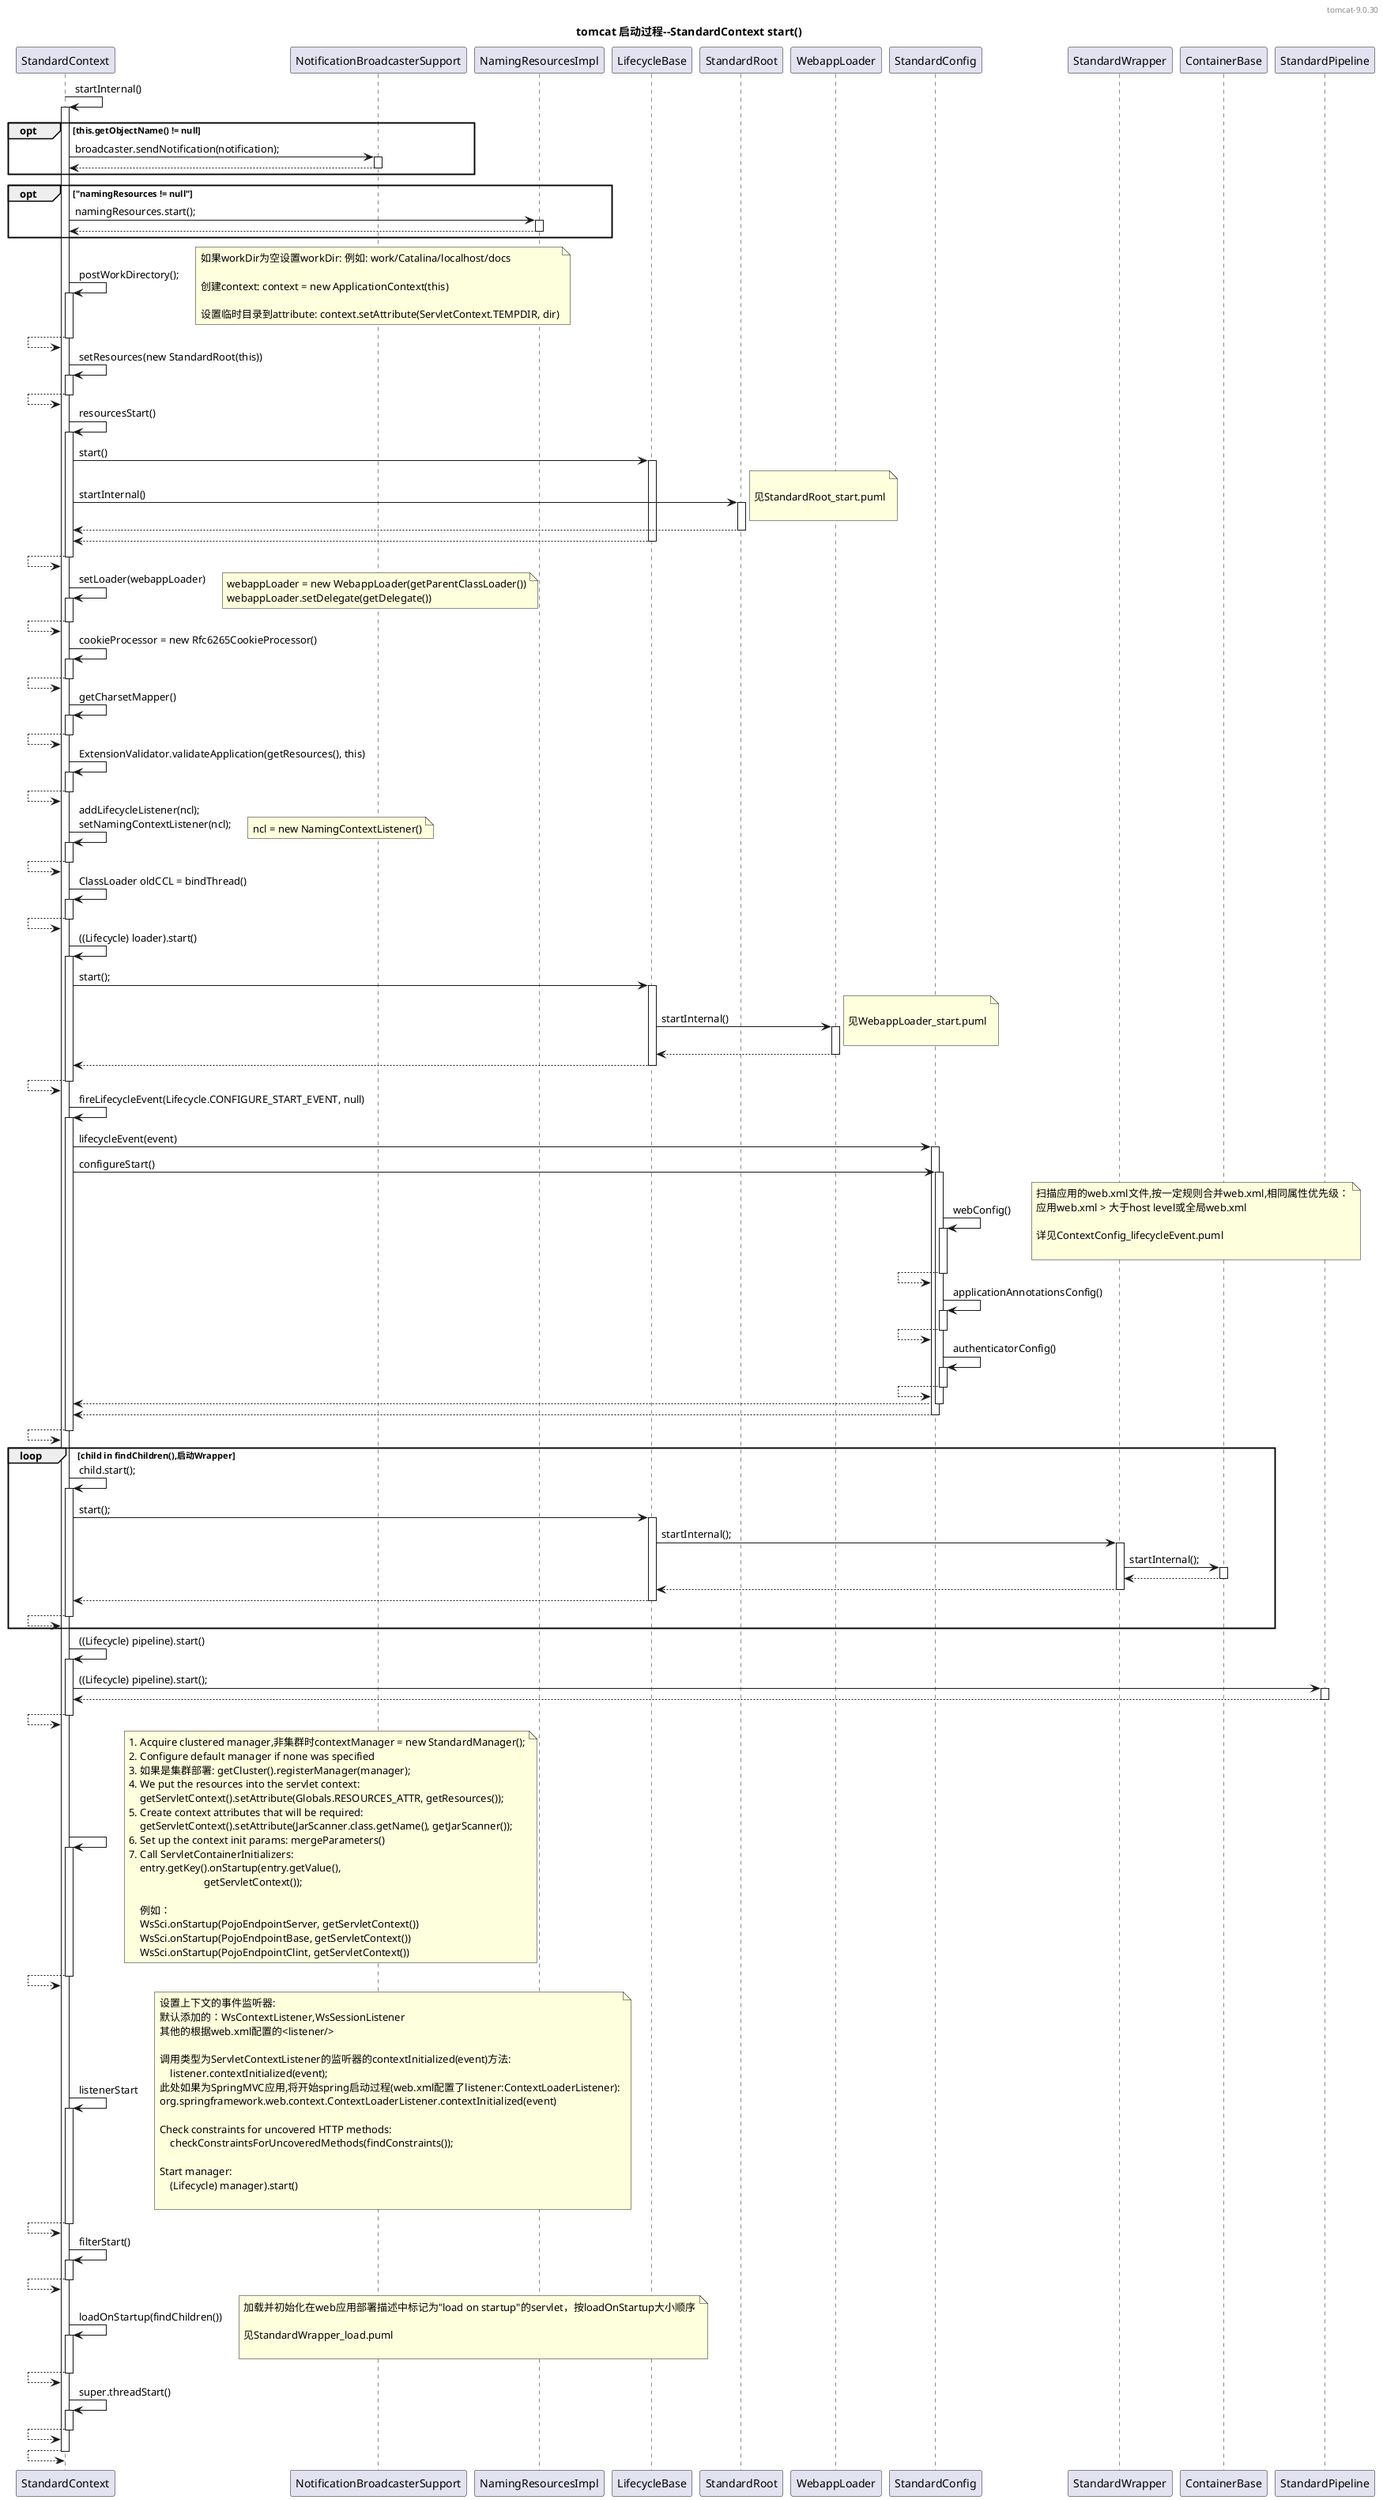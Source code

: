 @startuml

header tomcat-9.0.30

title tomcat 启动过程--StandardContext start()

StandardContext -> StandardContext++: startInternal()
    opt this.getObjectName() != null
    StandardContext -> NotificationBroadcasterSupport++: broadcaster.sendNotification(notification);
    StandardContext <-- NotificationBroadcasterSupport--
    end opt

    opt "namingResources != null"
    StandardContext -> NamingResourcesImpl++: namingResources.start();
    StandardContext <-- NamingResourcesImpl--
    end opt

    StandardContext -> StandardContext++: postWorkDirectory();
    note right
    如果workDir为空设置workDir: 例如: work/Catalina/localhost/docs

    创建context: context = new ApplicationContext(this)

    设置临时目录到attribute: context.setAttribute(ServletContext.TEMPDIR, dir)
    end note
    StandardContext <-- StandardContext--

    StandardContext -> StandardContext++: setResources(new StandardRoot(this))
    StandardContext <-- StandardContext--

    StandardContext -> StandardContext++: resourcesStart()
        StandardContext -> LifecycleBase++: start()
            StandardContext -> StandardRoot++: startInternal()
            note right

            见StandardRoot_start.puml

            end note
            StandardContext <-- StandardRoot--
        StandardContext <-- LifecycleBase--
    StandardContext <-- StandardContext--

    StandardContext -> StandardContext++: setLoader(webappLoader)
    note right
    webappLoader = new WebappLoader(getParentClassLoader())
    webappLoader.setDelegate(getDelegate())
    end note
    StandardContext <-- StandardContext--

    StandardContext -> StandardContext++: cookieProcessor = new Rfc6265CookieProcessor()
    StandardContext <-- StandardContext--

    StandardContext -> StandardContext++: getCharsetMapper()
    StandardContext <-- StandardContext--

    StandardContext -> StandardContext++:  ExtensionValidator.validateApplication(getResources(), this)
    StandardContext <-- StandardContext--

    StandardContext -> StandardContext++:  addLifecycleListener(ncl);\nsetNamingContextListener(ncl);
    note right
    ncl = new NamingContextListener()
    end note
    StandardContext <-- StandardContext--

    StandardContext -> StandardContext++: ClassLoader oldCCL = bindThread()
    StandardContext <-- StandardContext--

    StandardContext -> StandardContext++: ((Lifecycle) loader).start()
        StandardContext -> LifecycleBase++: start();
            LifecycleBase -> WebappLoader++: startInternal()
            note right

            见WebappLoader_start.puml

            end note
            LifecycleBase <-- WebappLoader--
        StandardContext <-- LifecycleBase--
    StandardContext <-- StandardContext--

    StandardContext -> StandardContext++: fireLifecycleEvent(Lifecycle.CONFIGURE_START_EVENT, null)
        StandardContext -> StandardConfig++: lifecycleEvent(event)
            StandardContext -> StandardConfig++: configureStart()
                StandardConfig -> StandardConfig++: webConfig()
                note right
                扫描应用的web.xml文件,按一定规则合并web.xml,相同属性优先级：
                应用web.xml > 大于host level或全局web.xml

                详见ContextConfig_lifecycleEvent.puml

                end note
                StandardConfig <-- StandardConfig--

                StandardConfig -> StandardConfig++: applicationAnnotationsConfig()
                StandardConfig <-- StandardConfig--

                StandardConfig -> StandardConfig++: authenticatorConfig()
                StandardConfig <-- StandardConfig--
            StandardContext <-- StandardConfig--
        StandardContext <-- StandardConfig--
    StandardContext <-- StandardContext--

    loop child in findChildren(),启动Wrapper
    StandardContext -> StandardContext++: child.start();
        StandardContext -> LifecycleBase++: start();
            LifecycleBase -> StandardWrapper++: startInternal();
                StandardWrapper -> ContainerBase++: startInternal();
                StandardWrapper <-- ContainerBase--
            LifecycleBase <-- StandardWrapper--
        StandardContext <-- LifecycleBase--
    StandardContext <-- StandardContext--
    end loop

    StandardContext -> StandardContext++: ((Lifecycle) pipeline).start()
        StandardContext -> StandardPipeline++:  ((Lifecycle) pipeline).start();
        StandardContext <-- StandardPipeline--
    StandardContext <-- StandardContext--

    StandardContext -> StandardContext++
    note right
    1. Acquire clustered manager,非集群时contextManager = new StandardManager();
    2. Configure default manager if none was specified
    3. 如果是集群部署: getCluster().registerManager(manager);
    4. We put the resources into the servlet context:
        getServletContext().setAttribute(Globals.RESOURCES_ATTR, getResources());
    5. Create context attributes that will be required:
        getServletContext().setAttribute(JarScanner.class.getName(), getJarScanner());
    6. Set up the context init params: mergeParameters()
    7. Call ServletContainerInitializers:
        entry.getKey().onStartup(entry.getValue(),
                                getServletContext());

        例如：
        WsSci.onStartup(PojoEndpointServer, getServletContext())
        WsSci.onStartup(PojoEndpointBase, getServletContext())
        WsSci.onStartup(PojoEndpointClint, getServletContext())
    end note
    StandardContext <-- StandardContext--

    StandardContext -> StandardContext++: listenerStart
    note right
    设置上下文的事件监听器:
    默认添加的：WsContextListener,WsSessionListener
    其他的根据web.xml配置的<listener/>

    调用类型为ServletContextListener的监听器的contextInitialized(event)方法:
        listener.contextInitialized(event);
    此处如果为SpringMVC应用,将开始spring启动过程(web.xml配置了listener:ContextLoaderListener):
    org.springframework.web.context.ContextLoaderListener.contextInitialized(event)

    Check constraints for uncovered HTTP methods:
        checkConstraintsForUncoveredMethods(findConstraints());

    Start manager:
        (Lifecycle) manager).start()

    end note
    StandardContext <-- StandardContext--

    StandardContext -> StandardContext++: filterStart()
    StandardContext <-- StandardContext--

    StandardContext -> StandardContext++: loadOnStartup(findChildren())
    note right
    加载并初始化在web应用部署描述中标记为"load on startup"的servlet，按loadOnStartup大小顺序

    见StandardWrapper_load.puml

    end note
    StandardContext <-- StandardContext--

    StandardContext -> StandardContext++: super.threadStart()
    StandardContext <-- StandardContext--



StandardContext <-- StandardContext--


@enduml
